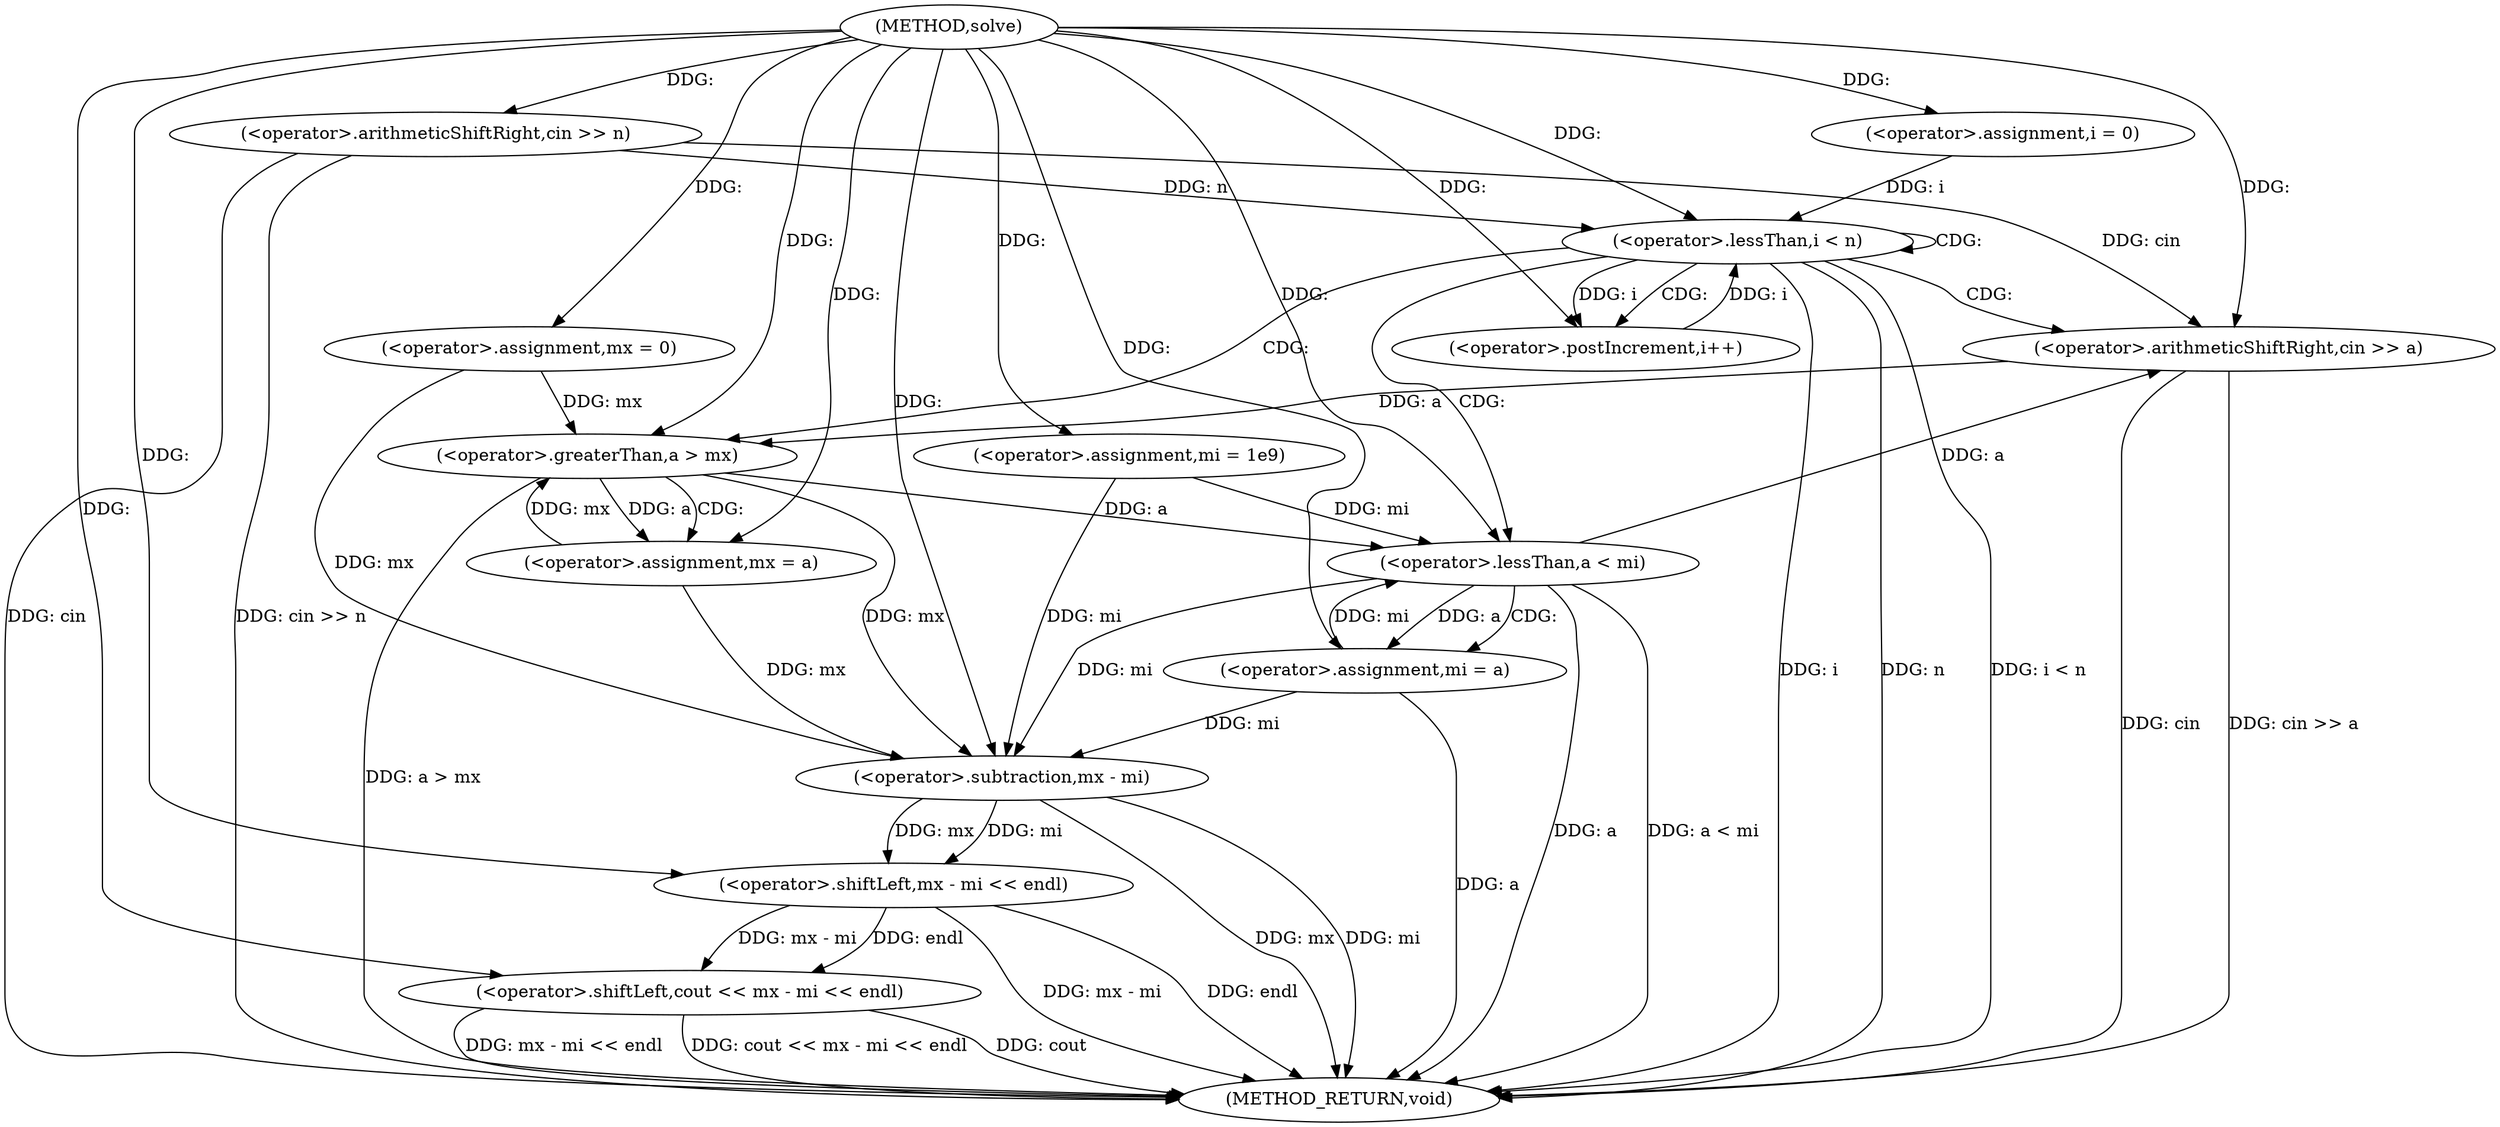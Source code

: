 digraph "solve" {  
"1000101" [label = "(METHOD,solve)" ]
"1000151" [label = "(METHOD_RETURN,void)" ]
"1000104" [label = "(<operator>.arithmeticShiftRight,cin >> n)" ]
"1000108" [label = "(<operator>.assignment,mx = 0)" ]
"1000112" [label = "(<operator>.assignment,mi = 1e9)" ]
"1000144" [label = "(<operator>.shiftLeft,cout << mx - mi << endl)" ]
"1000118" [label = "(<operator>.assignment,i = 0)" ]
"1000121" [label = "(<operator>.lessThan,i < n)" ]
"1000124" [label = "(<operator>.postIncrement,i++)" ]
"1000127" [label = "(<operator>.arithmeticShiftRight,cin >> a)" ]
"1000146" [label = "(<operator>.shiftLeft,mx - mi << endl)" ]
"1000131" [label = "(<operator>.greaterThan,a > mx)" ]
"1000134" [label = "(<operator>.assignment,mx = a)" ]
"1000138" [label = "(<operator>.lessThan,a < mi)" ]
"1000141" [label = "(<operator>.assignment,mi = a)" ]
"1000147" [label = "(<operator>.subtraction,mx - mi)" ]
  "1000104" -> "1000151"  [ label = "DDG: cin"] 
  "1000104" -> "1000151"  [ label = "DDG: cin >> n"] 
  "1000121" -> "1000151"  [ label = "DDG: i"] 
  "1000121" -> "1000151"  [ label = "DDG: n"] 
  "1000121" -> "1000151"  [ label = "DDG: i < n"] 
  "1000147" -> "1000151"  [ label = "DDG: mx"] 
  "1000147" -> "1000151"  [ label = "DDG: mi"] 
  "1000146" -> "1000151"  [ label = "DDG: mx - mi"] 
  "1000144" -> "1000151"  [ label = "DDG: mx - mi << endl"] 
  "1000144" -> "1000151"  [ label = "DDG: cout << mx - mi << endl"] 
  "1000127" -> "1000151"  [ label = "DDG: cin"] 
  "1000127" -> "1000151"  [ label = "DDG: cin >> a"] 
  "1000131" -> "1000151"  [ label = "DDG: a > mx"] 
  "1000138" -> "1000151"  [ label = "DDG: a"] 
  "1000138" -> "1000151"  [ label = "DDG: a < mi"] 
  "1000141" -> "1000151"  [ label = "DDG: a"] 
  "1000144" -> "1000151"  [ label = "DDG: cout"] 
  "1000146" -> "1000151"  [ label = "DDG: endl"] 
  "1000101" -> "1000108"  [ label = "DDG: "] 
  "1000101" -> "1000112"  [ label = "DDG: "] 
  "1000101" -> "1000104"  [ label = "DDG: "] 
  "1000101" -> "1000118"  [ label = "DDG: "] 
  "1000101" -> "1000144"  [ label = "DDG: "] 
  "1000146" -> "1000144"  [ label = "DDG: mx - mi"] 
  "1000146" -> "1000144"  [ label = "DDG: endl"] 
  "1000118" -> "1000121"  [ label = "DDG: i"] 
  "1000124" -> "1000121"  [ label = "DDG: i"] 
  "1000101" -> "1000121"  [ label = "DDG: "] 
  "1000104" -> "1000121"  [ label = "DDG: n"] 
  "1000121" -> "1000124"  [ label = "DDG: i"] 
  "1000101" -> "1000124"  [ label = "DDG: "] 
  "1000147" -> "1000146"  [ label = "DDG: mx"] 
  "1000147" -> "1000146"  [ label = "DDG: mi"] 
  "1000101" -> "1000146"  [ label = "DDG: "] 
  "1000104" -> "1000127"  [ label = "DDG: cin"] 
  "1000101" -> "1000127"  [ label = "DDG: "] 
  "1000138" -> "1000127"  [ label = "DDG: a"] 
  "1000131" -> "1000134"  [ label = "DDG: a"] 
  "1000101" -> "1000134"  [ label = "DDG: "] 
  "1000138" -> "1000141"  [ label = "DDG: a"] 
  "1000101" -> "1000141"  [ label = "DDG: "] 
  "1000108" -> "1000147"  [ label = "DDG: mx"] 
  "1000131" -> "1000147"  [ label = "DDG: mx"] 
  "1000134" -> "1000147"  [ label = "DDG: mx"] 
  "1000101" -> "1000147"  [ label = "DDG: "] 
  "1000112" -> "1000147"  [ label = "DDG: mi"] 
  "1000138" -> "1000147"  [ label = "DDG: mi"] 
  "1000141" -> "1000147"  [ label = "DDG: mi"] 
  "1000127" -> "1000131"  [ label = "DDG: a"] 
  "1000101" -> "1000131"  [ label = "DDG: "] 
  "1000108" -> "1000131"  [ label = "DDG: mx"] 
  "1000134" -> "1000131"  [ label = "DDG: mx"] 
  "1000131" -> "1000138"  [ label = "DDG: a"] 
  "1000101" -> "1000138"  [ label = "DDG: "] 
  "1000112" -> "1000138"  [ label = "DDG: mi"] 
  "1000141" -> "1000138"  [ label = "DDG: mi"] 
  "1000121" -> "1000121"  [ label = "CDG: "] 
  "1000121" -> "1000124"  [ label = "CDG: "] 
  "1000121" -> "1000131"  [ label = "CDG: "] 
  "1000121" -> "1000127"  [ label = "CDG: "] 
  "1000121" -> "1000138"  [ label = "CDG: "] 
  "1000131" -> "1000134"  [ label = "CDG: "] 
  "1000138" -> "1000141"  [ label = "CDG: "] 
}
